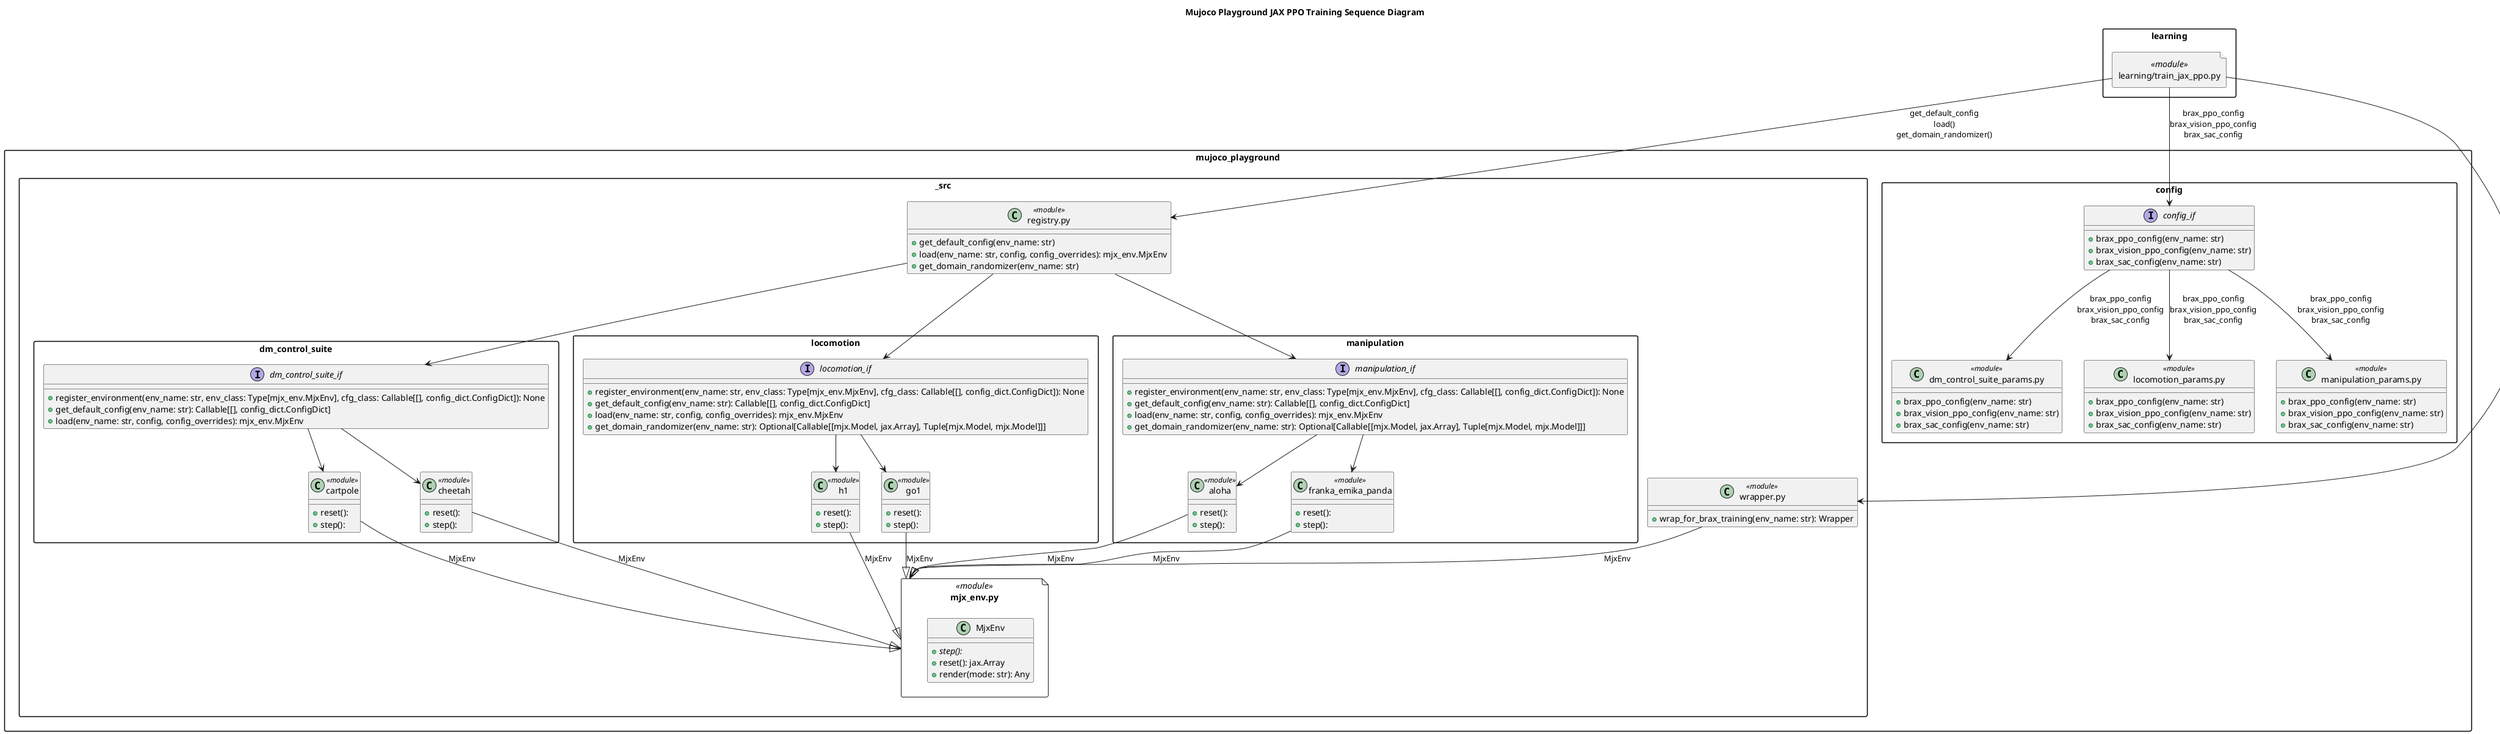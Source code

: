 @startuml
allowmixing
title Mujoco Playground JAX PPO Training Sequence Diagram

skinparam packageStyle rectangle
skinparam componentStyle rectangle
skinparam shadowing false

' ===== Packages (directories) =====
package "learning" {
    file "learning/train_jax_ppo.py" as train_jax_ppo <<module>>
}

package "mujoco_playground" {
  package "_src" {
    class "registry.py" as registry <<module>> {
        +get_default_config(env_name: str)
        +load(env_name: str, config, config_overrides): mjx_env.MjxEnv
        +get_domain_randomizer(env_name: str)
    }

    class "wrapper.py" as wrapper <<module>> {
        +wrap_for_brax_training(env_name: str): Wrapper
    }

    file "mjx_env.py" as mjx_env <<module>> {
        class "MjxEnv" {
            {abstract} +step(): 
            +reset(): jax.Array
            +render(mode: str): Any
        }
    }

    package "dm_control_suite" {
        class "cartpole" as cartpole <<module>> {
            +reset():
            +step():
        }

        class "cheetah" as cheetah <<module>> {
            +reset():
            +step():
        }

        interface "dm_control_suite_if" {
            +register_environment(env_name: str, env_class: Type[mjx_env.MjxEnv], cfg_class: Callable[[], config_dict.ConfigDict]): None
            +get_default_config(env_name: str): Callable[[], config_dict.ConfigDict]
            +load(env_name: str, config, config_overrides): mjx_env.MjxEnv
        }
    }

    package "locomotion" {
        class "h1" as h1 <<module>> {
            +reset():
            +step():
        }

        class "go1" as go1 <<module>> {
            +reset():
            +step():
        }
        
        interface "locomotion_if" {
            +register_environment(env_name: str, env_class: Type[mjx_env.MjxEnv], cfg_class: Callable[[], config_dict.ConfigDict]): None
            +get_default_config(env_name: str): Callable[[], config_dict.ConfigDict]
            +load(env_name: str, config, config_overrides): mjx_env.MjxEnv
            +get_domain_randomizer(env_name: str): Optional[Callable[[mjx.Model, jax.Array], Tuple[mjx.Model, mjx.Model]]]
        }


    }

    package "manipulation" {
         class "aloha" as aloha <<module>> {
            +reset():
            +step():
        }

        class "franka_emika_panda" as franka_emika_panda <<module>> {
            +reset():
            +step():
        }

        interface "manipulation_if" {
            +register_environment(env_name: str, env_class: Type[mjx_env.MjxEnv], cfg_class: Callable[[], config_dict.ConfigDict]): None
            +get_default_config(env_name: str): Callable[[], config_dict.ConfigDict]
            +load(env_name: str, config, config_overrides): mjx_env.MjxEnv
            +get_domain_randomizer(env_name: str): Optional[Callable[[mjx.Model, jax.Array], Tuple[mjx.Model, mjx.Model]]]
        }
        
    }
  }

  package "config" {
    interface "config_if" {
        +brax_ppo_config(env_name: str)
        +brax_vision_ppo_config(env_name: str)
        +brax_sac_config(env_name: str)
    }

    class "dm_control_suite_params.py" as dm_params <<module>> {
        +brax_ppo_config(env_name: str)
        +brax_vision_ppo_config(env_name: str)
        +brax_sac_config(env_name: str)
    }

    class "locomotion_params.py" as locomotion_params <<module>> {
        +brax_ppo_config(env_name: str)
        +brax_vision_ppo_config(env_name: str)
        +brax_sac_config(env_name: str)
    }



    class "manipulation_params.py" as manipulation_params <<module>> {
        +brax_ppo_config(env_name: str)
        +brax_vision_ppo_config(env_name: str)
        +brax_sac_config(env_name: str)
    }
  }

}

' ===== Class relationships =====
' train_jax_ppoから_srcへのコール
train_jax_ppo --> mujoco_playground._src.registry: get_default_config\nload()\nget_domain_randomizer()
train_jax_ppo --> mujoco_playground._src.wrapper: wrap_for_brax_training()

mujoco_playground._src.registry --> mujoco_playground._src.dm_control_suite.dm_control_suite_if
mujoco_playground._src.registry --> mujoco_playground._src.locomotion.locomotion_if
mujoco_playground._src.registry --> mujoco_playground._src.manipulation.manipulation_if

locomotion_if --> h1
locomotion_if --> go1

manipulation_if --> aloha
manipulation_if --> franka_emika_panda

dm_control_suite_if --> cartpole
dm_control_suite_if --> cheetah

mujoco_playground._src.wrapper --> mujoco_playground._src.mjx_env: MjxEnv

' MjxEnvの継承関係
h1 --|> mujoco_playground._src.mjx_env: MjxEnv
go1 --|> mujoco_playground._src.mjx_env: MjxEnv
aloha --|> mujoco_playground._src.mjx_env: MjxEnv
franka_emika_panda --|> mujoco_playground._src.mjx_env: MjxEnv
cartpole --|> mujoco_playground._src.mjx_env: MjxEnv
cheetah --|> mujoco_playground._src.mjx_env: MjxEnv

' train_jax_ppoからconfigへのコール
train_jax_ppo --> config_if: brax_ppo_config\nbrax_vision_ppo_config\nbrax_sac_config
config_if --> dm_params: brax_ppo_config\nbrax_vision_ppo_config\nbrax_sac_config
config_if --> locomotion_params: brax_ppo_config\nbrax_vision_ppo_config\nbrax_sac_config
config_if --> manipulation_params: brax_ppo_config\nbrax_vision_ppo_config\nbrax_sac_config

@enduml